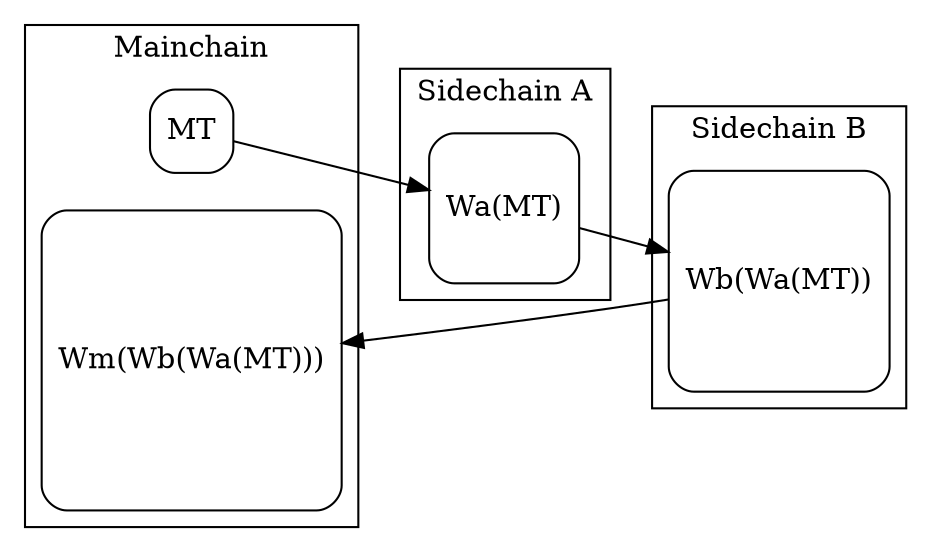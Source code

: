 digraph {
  node [shape=square style=rounded]
  rankdir=LR

  subgraph cluster_mainchain {
    label="Mainchain"

    mt [label = "MT"]
    wm_wb_wa_mt [label = "Wm(Wb(Wa(MT)))"]

  }

  subgraph cluster_sidechain_a {
    label="Sidechain A"
    wa_mt [label = "Wa(MT)"]
  }

  subgraph cluster_sidechain_b {
    label="Sidechain B"
    wb_wa_mt [label = "Wb(Wa(MT))"]
  }

  mt -> wa_mt -> wb_wa_mt -> wm_wb_wa_mt
}
